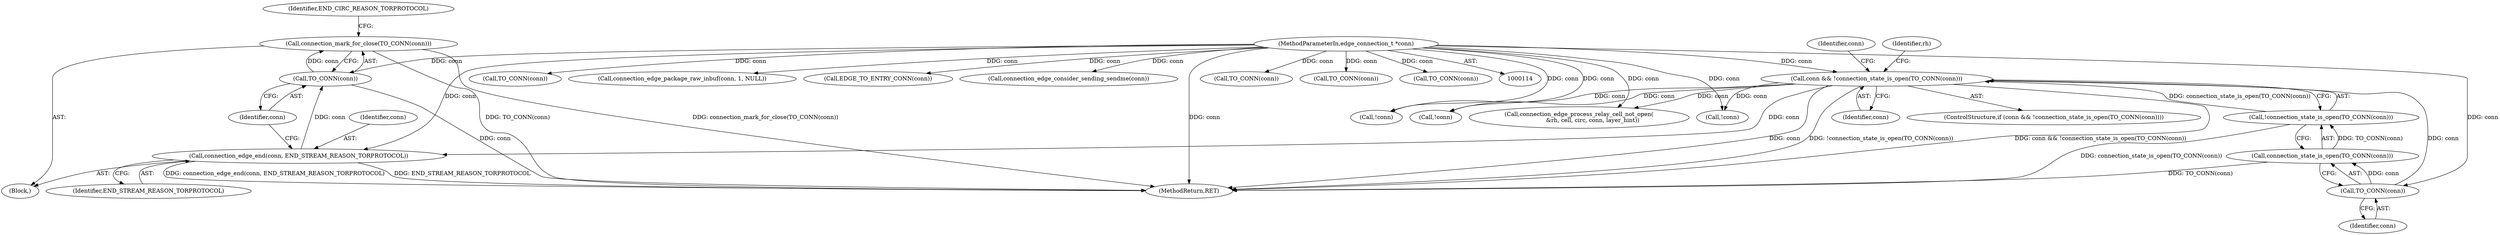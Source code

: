 digraph "0_tor_56a7c5bc15e0447203a491c1ee37de9939ad1dcd@API" {
"1000382" [label="(Call,connection_mark_for_close(TO_CONN(conn)))"];
"1000383" [label="(Call,TO_CONN(conn))"];
"1000379" [label="(Call,connection_edge_end(conn, END_STREAM_REASON_TORPROTOCOL))"];
"1000205" [label="(Call,conn && !connection_state_is_open(TO_CONN(conn)))"];
"1000209" [label="(Call,TO_CONN(conn))"];
"1000117" [label="(MethodParameterIn,edge_connection_t *conn)"];
"1000207" [label="(Call,!connection_state_is_open(TO_CONN(conn)))"];
"1000208" [label="(Call,connection_state_is_open(TO_CONN(conn)))"];
"1000208" [label="(Call,connection_state_is_open(TO_CONN(conn)))"];
"1000210" [label="(Identifier,conn)"];
"1001064" [label="(MethodReturn,RET)"];
"1000249" [label="(Call,connection_edge_process_relay_cell_not_open(\n               &rh, cell, circ, conn, layer_hint))"];
"1000379" [label="(Call,connection_edge_end(conn, END_STREAM_REASON_TORPROTOCOL))"];
"1000925" [label="(Call,!conn)"];
"1000206" [label="(Identifier,conn)"];
"1000383" [label="(Call,TO_CONN(conn))"];
"1000378" [label="(Block,)"];
"1000207" [label="(Call,!connection_state_is_open(TO_CONN(conn)))"];
"1000403" [label="(Call,!conn)"];
"1000204" [label="(ControlStructure,if (conn && !connection_state_is_open(TO_CONN(conn))))"];
"1000258" [label="(Identifier,rh)"];
"1000205" [label="(Call,conn && !connection_state_is_open(TO_CONN(conn)))"];
"1000954" [label="(Call,TO_CONN(conn))"];
"1000958" [label="(Call,connection_edge_package_raw_inbuf(conn, 1, NULL))"];
"1000380" [label="(Identifier,conn)"];
"1000494" [label="(Call,EDGE_TO_ENTRY_CONN(conn))"];
"1000209" [label="(Call,TO_CONN(conn))"];
"1000117" [label="(MethodParameterIn,edge_connection_t *conn)"];
"1000451" [label="(Call,connection_edge_consider_sending_sendme(conn))"];
"1000472" [label="(Call,!conn)"];
"1000384" [label="(Identifier,conn)"];
"1000536" [label="(Call,TO_CONN(conn))"];
"1000387" [label="(Identifier,END_CIRC_REASON_TORPROTOCOL)"];
"1000445" [label="(Call,TO_CONN(conn))"];
"1000381" [label="(Identifier,END_STREAM_REASON_TORPROTOCOL)"];
"1000965" [label="(Call,TO_CONN(conn))"];
"1000382" [label="(Call,connection_mark_for_close(TO_CONN(conn)))"];
"1000217" [label="(Identifier,conn)"];
"1000382" -> "1000378"  [label="AST: "];
"1000382" -> "1000383"  [label="CFG: "];
"1000383" -> "1000382"  [label="AST: "];
"1000387" -> "1000382"  [label="CFG: "];
"1000382" -> "1001064"  [label="DDG: TO_CONN(conn)"];
"1000382" -> "1001064"  [label="DDG: connection_mark_for_close(TO_CONN(conn))"];
"1000383" -> "1000382"  [label="DDG: conn"];
"1000383" -> "1000384"  [label="CFG: "];
"1000384" -> "1000383"  [label="AST: "];
"1000383" -> "1001064"  [label="DDG: conn"];
"1000379" -> "1000383"  [label="DDG: conn"];
"1000117" -> "1000383"  [label="DDG: conn"];
"1000379" -> "1000378"  [label="AST: "];
"1000379" -> "1000381"  [label="CFG: "];
"1000380" -> "1000379"  [label="AST: "];
"1000381" -> "1000379"  [label="AST: "];
"1000384" -> "1000379"  [label="CFG: "];
"1000379" -> "1001064"  [label="DDG: connection_edge_end(conn, END_STREAM_REASON_TORPROTOCOL)"];
"1000379" -> "1001064"  [label="DDG: END_STREAM_REASON_TORPROTOCOL"];
"1000205" -> "1000379"  [label="DDG: conn"];
"1000117" -> "1000379"  [label="DDG: conn"];
"1000205" -> "1000204"  [label="AST: "];
"1000205" -> "1000206"  [label="CFG: "];
"1000205" -> "1000207"  [label="CFG: "];
"1000206" -> "1000205"  [label="AST: "];
"1000207" -> "1000205"  [label="AST: "];
"1000217" -> "1000205"  [label="CFG: "];
"1000258" -> "1000205"  [label="CFG: "];
"1000205" -> "1001064"  [label="DDG: conn"];
"1000205" -> "1001064"  [label="DDG: !connection_state_is_open(TO_CONN(conn))"];
"1000205" -> "1001064"  [label="DDG: conn && !connection_state_is_open(TO_CONN(conn))"];
"1000209" -> "1000205"  [label="DDG: conn"];
"1000117" -> "1000205"  [label="DDG: conn"];
"1000207" -> "1000205"  [label="DDG: connection_state_is_open(TO_CONN(conn))"];
"1000205" -> "1000249"  [label="DDG: conn"];
"1000205" -> "1000403"  [label="DDG: conn"];
"1000205" -> "1000472"  [label="DDG: conn"];
"1000205" -> "1000925"  [label="DDG: conn"];
"1000209" -> "1000208"  [label="AST: "];
"1000209" -> "1000210"  [label="CFG: "];
"1000210" -> "1000209"  [label="AST: "];
"1000208" -> "1000209"  [label="CFG: "];
"1000209" -> "1000208"  [label="DDG: conn"];
"1000117" -> "1000209"  [label="DDG: conn"];
"1000117" -> "1000114"  [label="AST: "];
"1000117" -> "1001064"  [label="DDG: conn"];
"1000117" -> "1000249"  [label="DDG: conn"];
"1000117" -> "1000403"  [label="DDG: conn"];
"1000117" -> "1000445"  [label="DDG: conn"];
"1000117" -> "1000451"  [label="DDG: conn"];
"1000117" -> "1000472"  [label="DDG: conn"];
"1000117" -> "1000494"  [label="DDG: conn"];
"1000117" -> "1000536"  [label="DDG: conn"];
"1000117" -> "1000925"  [label="DDG: conn"];
"1000117" -> "1000954"  [label="DDG: conn"];
"1000117" -> "1000958"  [label="DDG: conn"];
"1000117" -> "1000965"  [label="DDG: conn"];
"1000207" -> "1000208"  [label="CFG: "];
"1000208" -> "1000207"  [label="AST: "];
"1000207" -> "1001064"  [label="DDG: connection_state_is_open(TO_CONN(conn))"];
"1000208" -> "1000207"  [label="DDG: TO_CONN(conn)"];
"1000208" -> "1001064"  [label="DDG: TO_CONN(conn)"];
}
